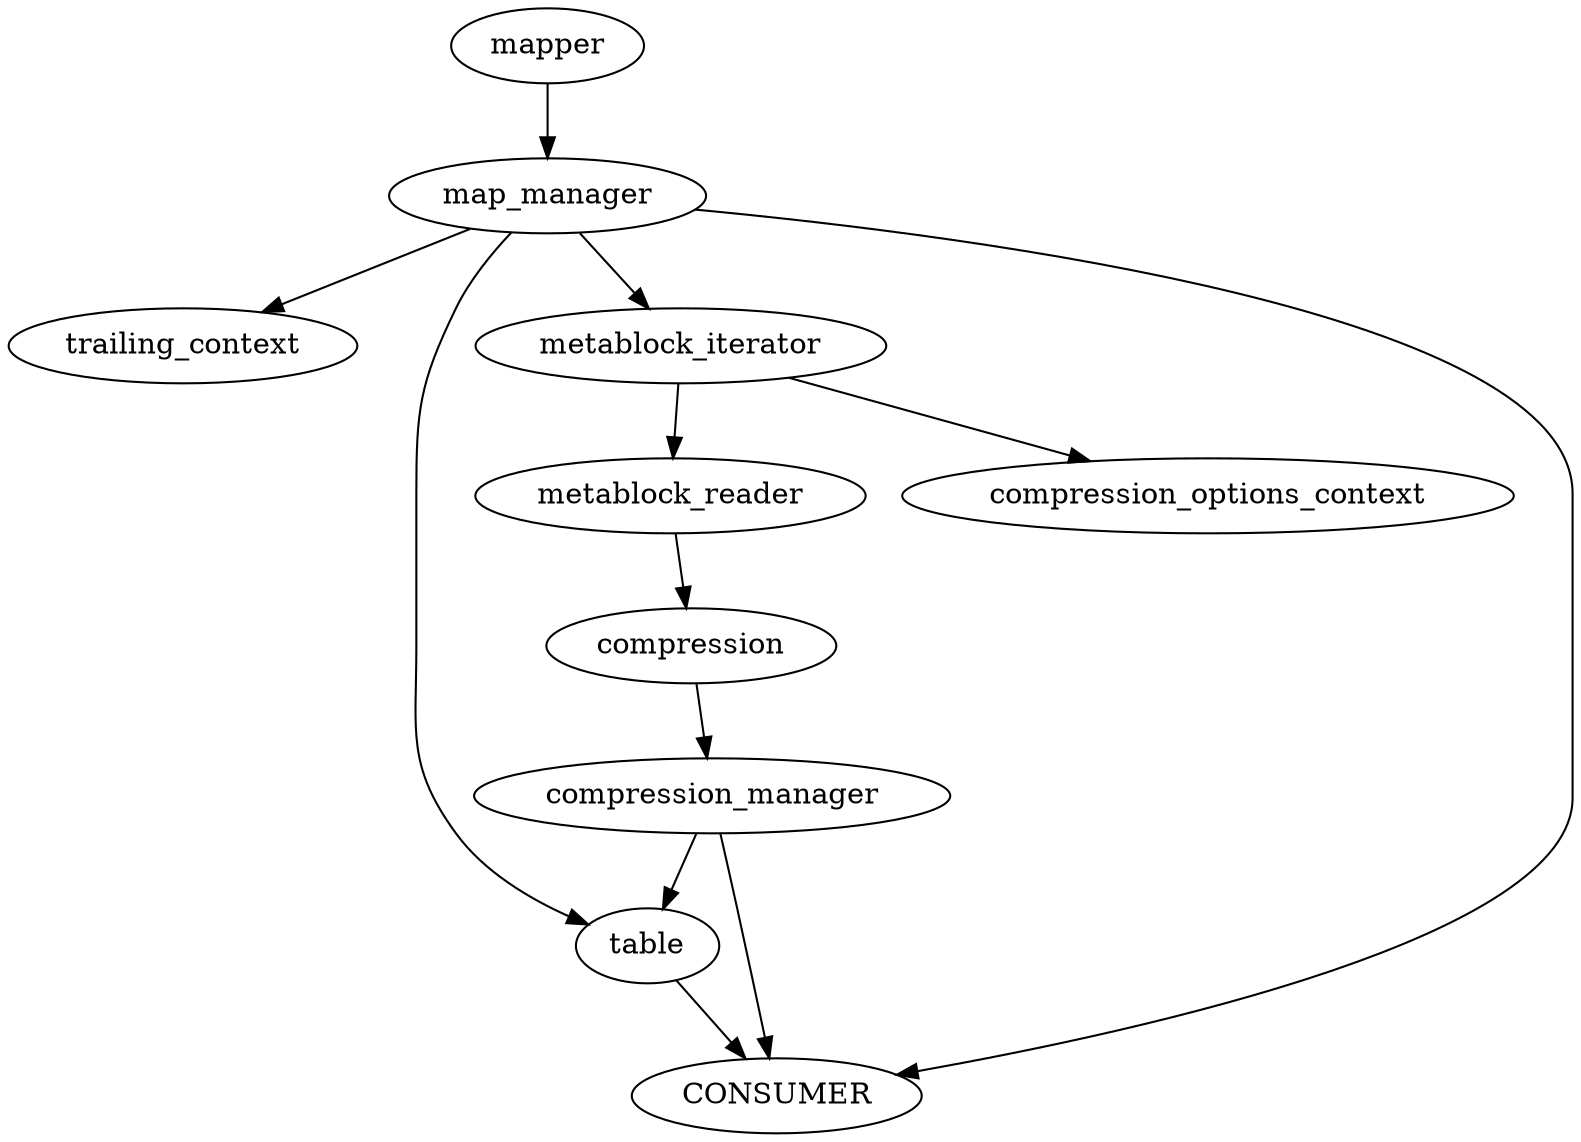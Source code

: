 digraph G {
	mapper -> map_manager
	map_manager -> trailing_context
	map_manager -> table
	map_manager -> metablock_iterator
	metablock_iterator -> metablock_reader
	metablock_iterator -> compression_options_context

	compression -> compression_manager

	metablock_reader -> compression

	compression_manager -> table

	table -> CONSUMER
	map_manager -> CONSUMER
	compression_manager -> CONSUMER
}
